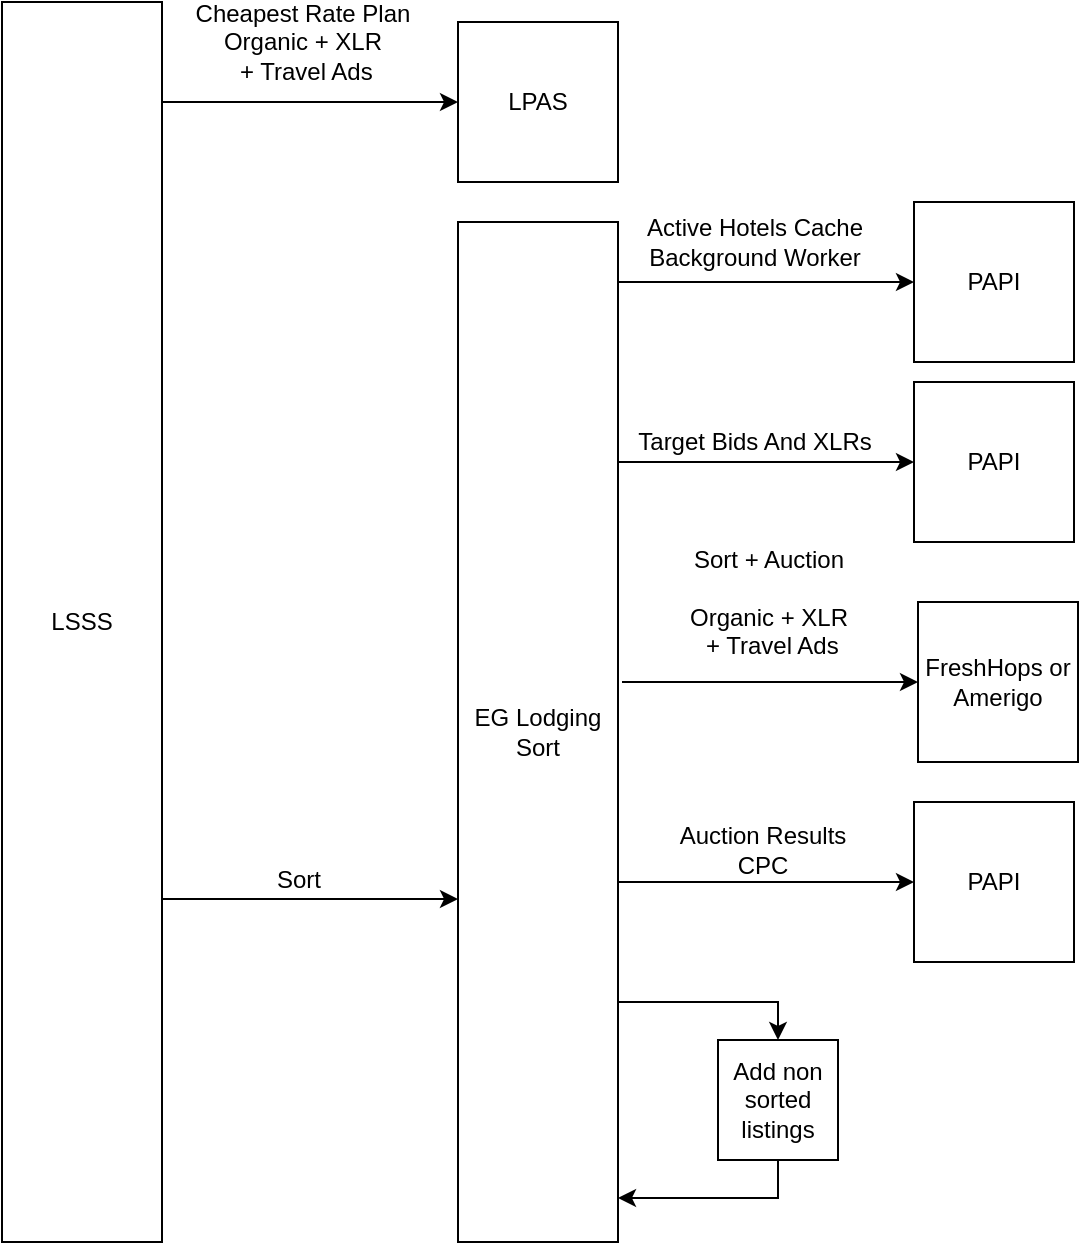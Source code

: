 <mxfile version="12.5.6" type="github"><diagram id="JS_IyHyeaL155FB5Wtxo" name="Page-1"><mxGraphModel dx="1390" dy="628" grid="1" gridSize="10" guides="1" tooltips="1" connect="1" arrows="1" fold="1" page="1" pageScale="1" pageWidth="827" pageHeight="1169" math="0" shadow="0"><root><mxCell id="0"/><mxCell id="1" parent="0"/><mxCell id="pVMyirs3trTc8ABhQ6RH-1" value="LSSS" style="rounded=0;whiteSpace=wrap;html=1;" parent="1" vertex="1"><mxGeometry x="150" y="40" width="80" height="620" as="geometry"/></mxCell><mxCell id="pVMyirs3trTc8ABhQ6RH-2" value="PAPI" style="rounded=0;whiteSpace=wrap;html=1;" parent="1" vertex="1"><mxGeometry x="606" y="140" width="80" height="80" as="geometry"/></mxCell><mxCell id="pVMyirs3trTc8ABhQ6RH-3" value="" style="endArrow=classic;html=1;entryX=0;entryY=0.5;entryDx=0;entryDy=0;" parent="1" target="pVMyirs3trTc8ABhQ6RH-2" edge="1"><mxGeometry width="50" height="50" relative="1" as="geometry"><mxPoint x="458" y="180" as="sourcePoint"/><mxPoint x="666" y="280" as="targetPoint"/></mxGeometry></mxCell><mxCell id="pVMyirs3trTc8ABhQ6RH-4" value="&lt;div&gt;Active Hotels Cache&lt;/div&gt;&lt;div&gt;Background Worker&lt;br&gt;&lt;/div&gt;" style="text;html=1;resizable=0;points=[];align=center;verticalAlign=middle;labelBackgroundColor=#ffffff;" parent="pVMyirs3trTc8ABhQ6RH-3" vertex="1" connectable="0"><mxGeometry x="-0.122" y="-2" relative="1" as="geometry"><mxPoint x="3" y="-22" as="offset"/></mxGeometry></mxCell><mxCell id="pVMyirs3trTc8ABhQ6RH-9" value="LPAS" style="rounded=0;whiteSpace=wrap;html=1;" parent="1" vertex="1"><mxGeometry x="378" y="50" width="80" height="80" as="geometry"/></mxCell><mxCell id="pVMyirs3trTc8ABhQ6RH-10" value="" style="endArrow=classic;html=1;entryX=0;entryY=0.5;entryDx=0;entryDy=0;" parent="1" target="pVMyirs3trTc8ABhQ6RH-9" edge="1"><mxGeometry width="50" height="50" relative="1" as="geometry"><mxPoint x="230" y="90" as="sourcePoint"/><mxPoint x="438" y="190" as="targetPoint"/></mxGeometry></mxCell><mxCell id="pVMyirs3trTc8ABhQ6RH-11" value="&lt;div&gt;Cheapest Rate Plan&lt;/div&gt;&lt;div&gt;Organic + XLR&lt;br&gt;&lt;/div&gt;&lt;div&gt;&amp;nbsp;+ Travel Ads&lt;br&gt;&lt;/div&gt;" style="text;html=1;resizable=0;points=[];align=center;verticalAlign=middle;labelBackgroundColor=#ffffff;" parent="pVMyirs3trTc8ABhQ6RH-10" vertex="1" connectable="0"><mxGeometry x="-0.122" y="-2" relative="1" as="geometry"><mxPoint x="5" y="-32" as="offset"/></mxGeometry></mxCell><mxCell id="pVMyirs3trTc8ABhQ6RH-16" value="FreshHops or Amerigo" style="rounded=0;whiteSpace=wrap;html=1;" parent="1" vertex="1"><mxGeometry x="608" y="340" width="80" height="80" as="geometry"/></mxCell><mxCell id="pVMyirs3trTc8ABhQ6RH-17" value="" style="endArrow=classic;html=1;entryX=0;entryY=0.5;entryDx=0;entryDy=0;" parent="1" target="pVMyirs3trTc8ABhQ6RH-16" edge="1"><mxGeometry width="50" height="50" relative="1" as="geometry"><mxPoint x="460" y="380" as="sourcePoint"/><mxPoint x="668" y="480" as="targetPoint"/></mxGeometry></mxCell><mxCell id="pVMyirs3trTc8ABhQ6RH-18" value="&lt;div&gt;Sort + Auction&lt;br&gt;&lt;/div&gt;&lt;div&gt;&lt;br&gt;&lt;/div&gt;&lt;div&gt;Organic + XLR&lt;br&gt;&lt;/div&gt;&amp;nbsp;+ Travel Ads" style="text;html=1;resizable=0;points=[];align=center;verticalAlign=middle;labelBackgroundColor=#ffffff;" parent="pVMyirs3trTc8ABhQ6RH-17" vertex="1" connectable="0"><mxGeometry x="-0.122" y="-2" relative="1" as="geometry"><mxPoint x="8" y="-42" as="offset"/></mxGeometry></mxCell><mxCell id="pVMyirs3trTc8ABhQ6RH-32" value="EG Lodging Sort" style="rounded=0;whiteSpace=wrap;html=1;" parent="1" vertex="1"><mxGeometry x="378" y="150" width="80" height="510" as="geometry"/></mxCell><mxCell id="pVMyirs3trTc8ABhQ6RH-33" value="" style="endArrow=classic;html=1;entryX=0;entryY=0.5;entryDx=0;entryDy=0;" parent="1" edge="1"><mxGeometry width="50" height="50" relative="1" as="geometry"><mxPoint x="230" y="488.5" as="sourcePoint"/><mxPoint x="378" y="488.5" as="targetPoint"/></mxGeometry></mxCell><mxCell id="pVMyirs3trTc8ABhQ6RH-34" value="Sort" style="text;html=1;resizable=0;points=[];align=center;verticalAlign=middle;labelBackgroundColor=#ffffff;" parent="pVMyirs3trTc8ABhQ6RH-33" vertex="1" connectable="0"><mxGeometry x="-0.122" y="-2" relative="1" as="geometry"><mxPoint x="3" y="-12" as="offset"/></mxGeometry></mxCell><mxCell id="pVMyirs3trTc8ABhQ6RH-36" value="Add non sorted listings" style="rounded=0;whiteSpace=wrap;html=1;" parent="1" vertex="1"><mxGeometry x="508" y="559" width="60" height="60" as="geometry"/></mxCell><mxCell id="pVMyirs3trTc8ABhQ6RH-37" value="" style="endArrow=classic;html=1;entryX=0.5;entryY=0;entryDx=0;entryDy=0;rounded=0;" parent="1" target="pVMyirs3trTc8ABhQ6RH-36" edge="1"><mxGeometry width="50" height="50" relative="1" as="geometry"><mxPoint x="458" y="540" as="sourcePoint"/><mxPoint x="398" y="739" as="targetPoint"/><Array as="points"><mxPoint x="538" y="540"/></Array></mxGeometry></mxCell><mxCell id="pVMyirs3trTc8ABhQ6RH-38" value="" style="endArrow=classic;html=1;rounded=0;" parent="1" edge="1"><mxGeometry width="50" height="50" relative="1" as="geometry"><mxPoint x="538" y="619" as="sourcePoint"/><mxPoint x="458" y="638" as="targetPoint"/><Array as="points"><mxPoint x="538" y="638"/></Array></mxGeometry></mxCell><mxCell id="40j630-40VuH8pwZivH6-4" value="PAPI" style="rounded=0;whiteSpace=wrap;html=1;" parent="1" vertex="1"><mxGeometry x="606" y="440" width="80" height="80" as="geometry"/></mxCell><mxCell id="40j630-40VuH8pwZivH6-5" value="" style="endArrow=classic;html=1;entryX=0;entryY=0.5;entryDx=0;entryDy=0;" parent="1" target="40j630-40VuH8pwZivH6-4" edge="1"><mxGeometry width="50" height="50" relative="1" as="geometry"><mxPoint x="458" y="480" as="sourcePoint"/><mxPoint x="666" y="580" as="targetPoint"/></mxGeometry></mxCell><mxCell id="40j630-40VuH8pwZivH6-6" value="&lt;div&gt;Auction Results&lt;/div&gt;CPC" style="text;html=1;resizable=0;points=[];align=center;verticalAlign=middle;labelBackgroundColor=#ffffff;" parent="40j630-40VuH8pwZivH6-5" vertex="1" connectable="0"><mxGeometry x="-0.122" y="-2" relative="1" as="geometry"><mxPoint x="7" y="-18" as="offset"/></mxGeometry></mxCell><mxCell id="MAr1nCN1wiEPkvwXCm78-1" value="PAPI" style="rounded=0;whiteSpace=wrap;html=1;" parent="1" vertex="1"><mxGeometry x="606" y="230" width="80" height="80" as="geometry"/></mxCell><mxCell id="MAr1nCN1wiEPkvwXCm78-2" value="" style="endArrow=classic;html=1;entryX=0;entryY=0.5;entryDx=0;entryDy=0;" parent="1" target="MAr1nCN1wiEPkvwXCm78-1" edge="1"><mxGeometry width="50" height="50" relative="1" as="geometry"><mxPoint x="458" y="270" as="sourcePoint"/><mxPoint x="666" y="370" as="targetPoint"/></mxGeometry></mxCell><mxCell id="MAr1nCN1wiEPkvwXCm78-3" value="Target Bids And XLRs" style="text;html=1;resizable=0;points=[];align=center;verticalAlign=middle;labelBackgroundColor=#ffffff;" parent="MAr1nCN1wiEPkvwXCm78-2" vertex="1" connectable="0"><mxGeometry x="-0.122" y="-2" relative="1" as="geometry"><mxPoint x="3" y="-12" as="offset"/></mxGeometry></mxCell></root></mxGraphModel></diagram></mxfile>